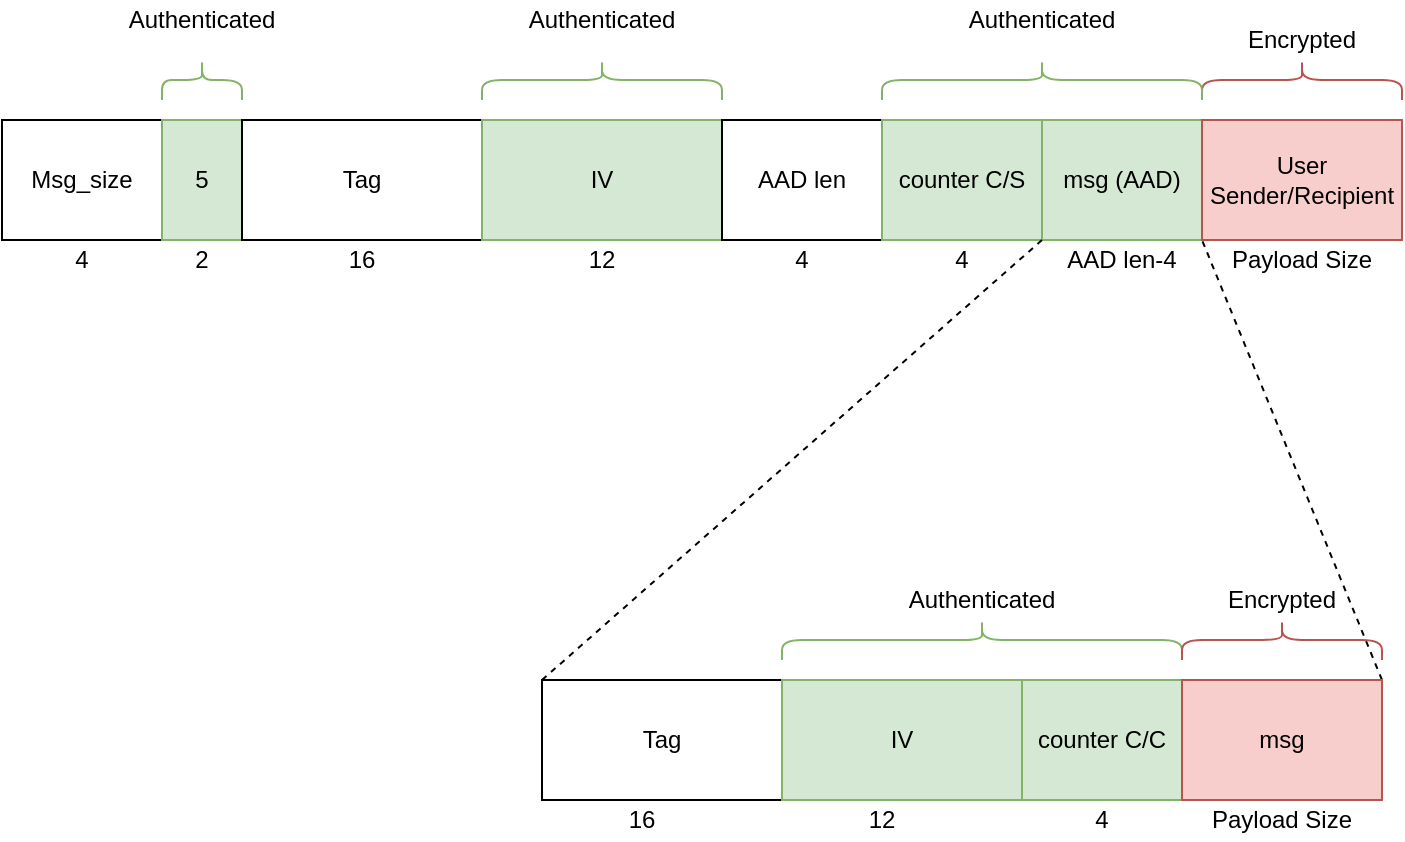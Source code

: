 <mxfile version="14.7.8" type="device"><diagram id="cjEF6_WFgvODd35MQUbY" name="Page-1"><mxGraphModel dx="1221" dy="575" grid="1" gridSize="10" guides="1" tooltips="1" connect="1" arrows="1" fold="1" page="1" pageScale="1" pageWidth="827" pageHeight="1169" math="0" shadow="0"><root><mxCell id="0"/><mxCell id="1" parent="0"/><mxCell id="oVuci1ZGRuYsjTM_FHPA-2" value="Msg_size" style="rounded=0;whiteSpace=wrap;html=1;" parent="1" vertex="1"><mxGeometry x="40" y="80" width="80" height="60" as="geometry"/></mxCell><mxCell id="oVuci1ZGRuYsjTM_FHPA-3" value="4" style="text;html=1;strokeColor=none;fillColor=none;align=center;verticalAlign=middle;whiteSpace=wrap;rounded=0;" parent="1" vertex="1"><mxGeometry x="60" y="140" width="40" height="20" as="geometry"/></mxCell><mxCell id="oVuci1ZGRuYsjTM_FHPA-4" value="5" style="rounded=0;whiteSpace=wrap;html=1;fillColor=#d5e8d4;strokeColor=#82b366;" parent="1" vertex="1"><mxGeometry x="120" y="80" width="40" height="60" as="geometry"/></mxCell><mxCell id="oVuci1ZGRuYsjTM_FHPA-5" value="Tag" style="rounded=0;whiteSpace=wrap;html=1;" parent="1" vertex="1"><mxGeometry x="160" y="80" width="120" height="60" as="geometry"/></mxCell><mxCell id="oVuci1ZGRuYsjTM_FHPA-6" value="IV" style="rounded=0;whiteSpace=wrap;html=1;fillColor=#d5e8d4;strokeColor=#82b366;" parent="1" vertex="1"><mxGeometry x="280" y="80" width="120" height="60" as="geometry"/></mxCell><mxCell id="oVuci1ZGRuYsjTM_FHPA-7" value="2" style="text;html=1;strokeColor=none;fillColor=none;align=center;verticalAlign=middle;whiteSpace=wrap;rounded=0;" parent="1" vertex="1"><mxGeometry x="120" y="140" width="40" height="20" as="geometry"/></mxCell><mxCell id="oVuci1ZGRuYsjTM_FHPA-9" value="16" style="text;html=1;strokeColor=none;fillColor=none;align=center;verticalAlign=middle;whiteSpace=wrap;rounded=0;" parent="1" vertex="1"><mxGeometry x="200" y="140" width="40" height="20" as="geometry"/></mxCell><mxCell id="oVuci1ZGRuYsjTM_FHPA-10" value="12" style="text;html=1;strokeColor=none;fillColor=none;align=center;verticalAlign=middle;whiteSpace=wrap;rounded=0;" parent="1" vertex="1"><mxGeometry x="320" y="140" width="40" height="20" as="geometry"/></mxCell><mxCell id="oVuci1ZGRuYsjTM_FHPA-11" value="AAD len" style="rounded=0;whiteSpace=wrap;html=1;" parent="1" vertex="1"><mxGeometry x="400" y="80" width="80" height="60" as="geometry"/></mxCell><mxCell id="oVuci1ZGRuYsjTM_FHPA-12" value="4" style="text;html=1;strokeColor=none;fillColor=none;align=center;verticalAlign=middle;whiteSpace=wrap;rounded=0;" parent="1" vertex="1"><mxGeometry x="420" y="140" width="40" height="20" as="geometry"/></mxCell><mxCell id="oVuci1ZGRuYsjTM_FHPA-13" value="counter C/S" style="rounded=0;whiteSpace=wrap;html=1;fillColor=#d5e8d4;strokeColor=#82b366;" parent="1" vertex="1"><mxGeometry x="480" y="80" width="80" height="60" as="geometry"/></mxCell><mxCell id="oVuci1ZGRuYsjTM_FHPA-14" value="msg (AAD)" style="rounded=0;whiteSpace=wrap;html=1;fillColor=#d5e8d4;strokeColor=#82b366;" parent="1" vertex="1"><mxGeometry x="560" y="80" width="80" height="60" as="geometry"/></mxCell><mxCell id="oVuci1ZGRuYsjTM_FHPA-15" value="AAD len-4" style="text;html=1;strokeColor=none;fillColor=none;align=center;verticalAlign=middle;whiteSpace=wrap;rounded=0;" parent="1" vertex="1"><mxGeometry x="565" y="140" width="70" height="20" as="geometry"/></mxCell><mxCell id="oVuci1ZGRuYsjTM_FHPA-16" value="4" style="text;html=1;strokeColor=none;fillColor=none;align=center;verticalAlign=middle;whiteSpace=wrap;rounded=0;" parent="1" vertex="1"><mxGeometry x="500" y="140" width="40" height="20" as="geometry"/></mxCell><mxCell id="oVuci1ZGRuYsjTM_FHPA-17" value="User Sender/Recipient" style="rounded=0;whiteSpace=wrap;html=1;fillColor=#f8cecc;strokeColor=#b85450;" parent="1" vertex="1"><mxGeometry x="640" y="80" width="100" height="60" as="geometry"/></mxCell><mxCell id="oVuci1ZGRuYsjTM_FHPA-18" value="" style="endArrow=none;dashed=1;html=1;entryX=0;entryY=1;entryDx=0;entryDy=0;exitX=0;exitY=0;exitDx=0;exitDy=0;" parent="1" source="oVuci1ZGRuYsjTM_FHPA-21" target="oVuci1ZGRuYsjTM_FHPA-14" edge="1"><mxGeometry width="50" height="50" relative="1" as="geometry"><mxPoint x="510" y="240" as="sourcePoint"/><mxPoint x="580" y="170" as="targetPoint"/></mxGeometry></mxCell><mxCell id="oVuci1ZGRuYsjTM_FHPA-19" value="" style="endArrow=none;dashed=1;html=1;entryX=0;entryY=1;entryDx=0;entryDy=0;exitX=1;exitY=0;exitDx=0;exitDy=0;" parent="1" source="oVuci1ZGRuYsjTM_FHPA-24" target="oVuci1ZGRuYsjTM_FHPA-17" edge="1"><mxGeometry width="50" height="50" relative="1" as="geometry"><mxPoint x="690" y="240" as="sourcePoint"/><mxPoint x="575" y="150" as="targetPoint"/></mxGeometry></mxCell><mxCell id="oVuci1ZGRuYsjTM_FHPA-21" value="Tag" style="rounded=0;whiteSpace=wrap;html=1;" parent="1" vertex="1"><mxGeometry x="310" y="360" width="120" height="60" as="geometry"/></mxCell><mxCell id="oVuci1ZGRuYsjTM_FHPA-22" value="IV" style="rounded=0;whiteSpace=wrap;html=1;fillColor=#d5e8d4;strokeColor=#82b366;" parent="1" vertex="1"><mxGeometry x="430" y="360" width="120" height="60" as="geometry"/></mxCell><mxCell id="oVuci1ZGRuYsjTM_FHPA-23" value="counter C/C" style="rounded=0;whiteSpace=wrap;html=1;fillColor=#d5e8d4;strokeColor=#82b366;" parent="1" vertex="1"><mxGeometry x="550" y="360" width="80" height="60" as="geometry"/></mxCell><mxCell id="oVuci1ZGRuYsjTM_FHPA-24" value="msg" style="rounded=0;whiteSpace=wrap;html=1;fillColor=#f8cecc;strokeColor=#b85450;" parent="1" vertex="1"><mxGeometry x="630" y="360" width="100" height="60" as="geometry"/></mxCell><mxCell id="oVuci1ZGRuYsjTM_FHPA-25" value="12" style="text;html=1;strokeColor=none;fillColor=none;align=center;verticalAlign=middle;whiteSpace=wrap;rounded=0;" parent="1" vertex="1"><mxGeometry x="460" y="420" width="40" height="20" as="geometry"/></mxCell><mxCell id="oVuci1ZGRuYsjTM_FHPA-26" value="16" style="text;html=1;strokeColor=none;fillColor=none;align=center;verticalAlign=middle;whiteSpace=wrap;rounded=0;" parent="1" vertex="1"><mxGeometry x="340" y="420" width="40" height="20" as="geometry"/></mxCell><mxCell id="oVuci1ZGRuYsjTM_FHPA-27" value="4" style="text;html=1;strokeColor=none;fillColor=none;align=center;verticalAlign=middle;whiteSpace=wrap;rounded=0;" parent="1" vertex="1"><mxGeometry x="570" y="420" width="40" height="20" as="geometry"/></mxCell><mxCell id="oVuci1ZGRuYsjTM_FHPA-28" value="" style="shape=curlyBracket;whiteSpace=wrap;html=1;rounded=1;direction=south;fillColor=#d5e8d4;strokeColor=#82b366;" parent="1" vertex="1"><mxGeometry x="280" y="50" width="120" height="20" as="geometry"/></mxCell><mxCell id="oVuci1ZGRuYsjTM_FHPA-29" value="Authenticated" style="text;html=1;strokeColor=none;fillColor=none;align=center;verticalAlign=middle;whiteSpace=wrap;rounded=0;" parent="1" vertex="1"><mxGeometry x="320" y="20" width="40" height="20" as="geometry"/></mxCell><mxCell id="oVuci1ZGRuYsjTM_FHPA-30" value="" style="shape=curlyBracket;whiteSpace=wrap;html=1;rounded=1;direction=south;fillColor=#d5e8d4;strokeColor=#82b366;" parent="1" vertex="1"><mxGeometry x="120" y="50" width="40" height="20" as="geometry"/></mxCell><mxCell id="oVuci1ZGRuYsjTM_FHPA-31" value="Authenticated" style="text;html=1;strokeColor=none;fillColor=none;align=center;verticalAlign=middle;whiteSpace=wrap;rounded=0;" parent="1" vertex="1"><mxGeometry x="120" y="20" width="40" height="20" as="geometry"/></mxCell><mxCell id="oVuci1ZGRuYsjTM_FHPA-34" value="" style="shape=curlyBracket;whiteSpace=wrap;html=1;rounded=1;direction=south;fillColor=#d5e8d4;strokeColor=#82b366;" parent="1" vertex="1"><mxGeometry x="430" y="330" width="200" height="20" as="geometry"/></mxCell><mxCell id="oVuci1ZGRuYsjTM_FHPA-35" value="Authenticated" style="text;html=1;strokeColor=none;fillColor=none;align=center;verticalAlign=middle;whiteSpace=wrap;rounded=0;" parent="1" vertex="1"><mxGeometry x="510" y="310" width="40" height="20" as="geometry"/></mxCell><mxCell id="oVuci1ZGRuYsjTM_FHPA-38" value="" style="shape=curlyBracket;whiteSpace=wrap;html=1;rounded=1;direction=south;fillColor=#f8cecc;strokeColor=#b85450;" parent="1" vertex="1"><mxGeometry x="640" y="50" width="100" height="20" as="geometry"/></mxCell><mxCell id="oVuci1ZGRuYsjTM_FHPA-39" value="Encrypted" style="text;html=1;strokeColor=none;fillColor=none;align=center;verticalAlign=middle;whiteSpace=wrap;rounded=0;" parent="1" vertex="1"><mxGeometry x="670" y="30" width="40" height="20" as="geometry"/></mxCell><mxCell id="oVuci1ZGRuYsjTM_FHPA-40" value="" style="shape=curlyBracket;whiteSpace=wrap;html=1;rounded=1;direction=south;fillColor=#f8cecc;strokeColor=#b85450;" parent="1" vertex="1"><mxGeometry x="630" y="330" width="100" height="20" as="geometry"/></mxCell><mxCell id="oVuci1ZGRuYsjTM_FHPA-41" value="Encrypted" style="text;html=1;strokeColor=none;fillColor=none;align=center;verticalAlign=middle;whiteSpace=wrap;rounded=0;" parent="1" vertex="1"><mxGeometry x="660" y="310" width="40" height="20" as="geometry"/></mxCell><mxCell id="oVuci1ZGRuYsjTM_FHPA-42" value="Payload Size" style="text;html=1;strokeColor=none;fillColor=none;align=center;verticalAlign=middle;whiteSpace=wrap;rounded=0;" parent="1" vertex="1"><mxGeometry x="650" y="140" width="80" height="20" as="geometry"/></mxCell><mxCell id="oVuci1ZGRuYsjTM_FHPA-43" value="Payload Size" style="text;html=1;strokeColor=none;fillColor=none;align=center;verticalAlign=middle;whiteSpace=wrap;rounded=0;" parent="1" vertex="1"><mxGeometry x="640" y="420" width="80" height="20" as="geometry"/></mxCell><mxCell id="UTKSwTLYAEWjNmY7PhCL-2" value="" style="shape=curlyBracket;whiteSpace=wrap;html=1;rounded=1;direction=south;fillColor=#d5e8d4;strokeColor=#82b366;" vertex="1" parent="1"><mxGeometry x="480" y="50" width="160" height="20" as="geometry"/></mxCell><mxCell id="UTKSwTLYAEWjNmY7PhCL-4" value="Authenticated" style="text;html=1;strokeColor=none;fillColor=none;align=center;verticalAlign=middle;whiteSpace=wrap;rounded=0;" vertex="1" parent="1"><mxGeometry x="540" y="20" width="40" height="20" as="geometry"/></mxCell></root></mxGraphModel></diagram></mxfile>